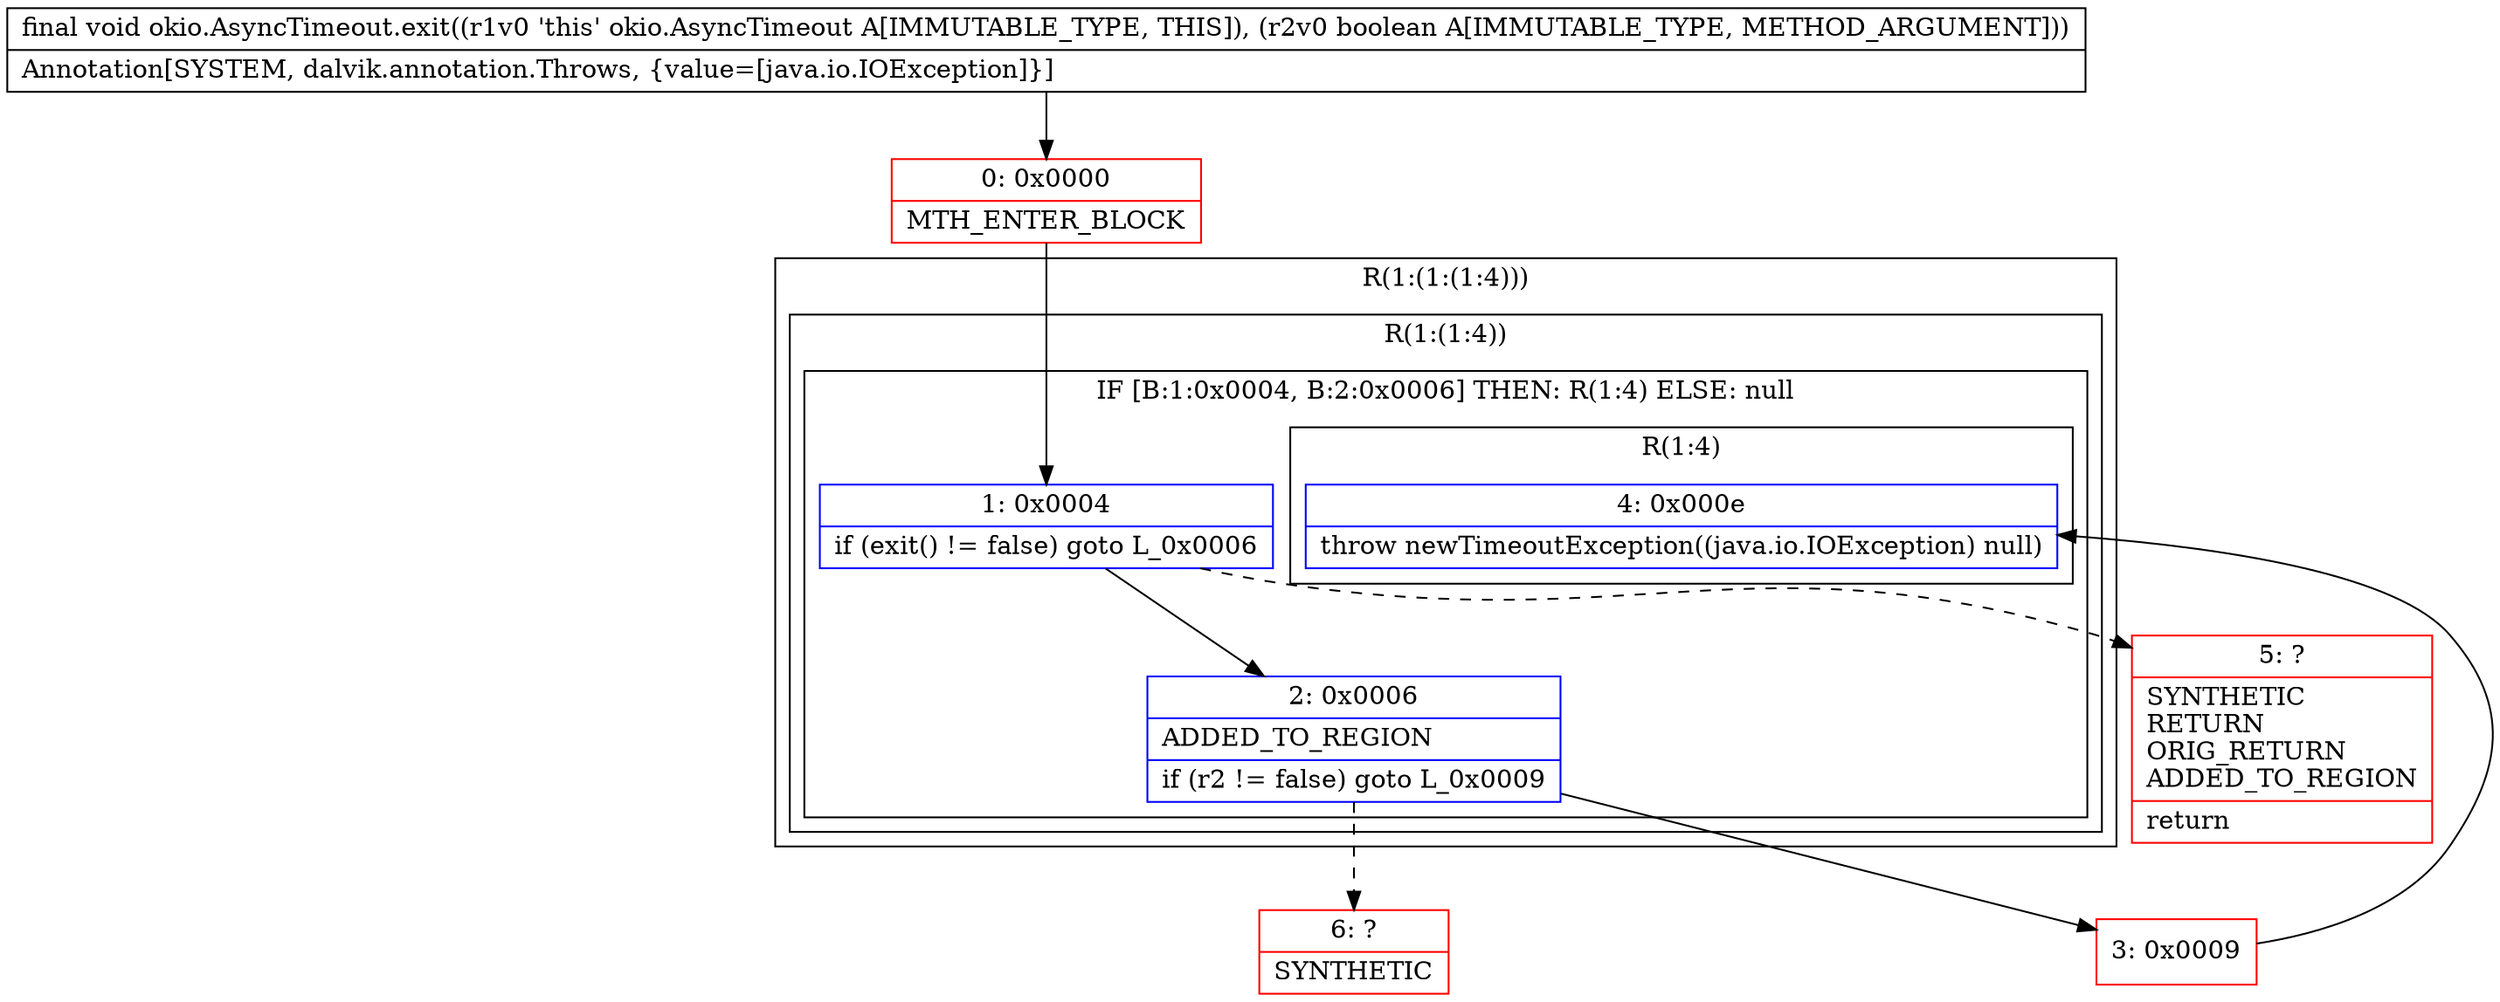 digraph "CFG forokio.AsyncTimeout.exit(Z)V" {
subgraph cluster_Region_517249243 {
label = "R(1:(1:(1:4)))";
node [shape=record,color=blue];
subgraph cluster_Region_502710840 {
label = "R(1:(1:4))";
node [shape=record,color=blue];
subgraph cluster_IfRegion_530686911 {
label = "IF [B:1:0x0004, B:2:0x0006] THEN: R(1:4) ELSE: null";
node [shape=record,color=blue];
Node_1 [shape=record,label="{1\:\ 0x0004|if (exit() != false) goto L_0x0006\l}"];
Node_2 [shape=record,label="{2\:\ 0x0006|ADDED_TO_REGION\l|if (r2 != false) goto L_0x0009\l}"];
subgraph cluster_Region_1270274788 {
label = "R(1:4)";
node [shape=record,color=blue];
Node_4 [shape=record,label="{4\:\ 0x000e|throw newTimeoutException((java.io.IOException) null)\l}"];
}
}
}
}
Node_0 [shape=record,color=red,label="{0\:\ 0x0000|MTH_ENTER_BLOCK\l}"];
Node_3 [shape=record,color=red,label="{3\:\ 0x0009}"];
Node_5 [shape=record,color=red,label="{5\:\ ?|SYNTHETIC\lRETURN\lORIG_RETURN\lADDED_TO_REGION\l|return\l}"];
Node_6 [shape=record,color=red,label="{6\:\ ?|SYNTHETIC\l}"];
MethodNode[shape=record,label="{final void okio.AsyncTimeout.exit((r1v0 'this' okio.AsyncTimeout A[IMMUTABLE_TYPE, THIS]), (r2v0 boolean A[IMMUTABLE_TYPE, METHOD_ARGUMENT]))  | Annotation[SYSTEM, dalvik.annotation.Throws, \{value=[java.io.IOException]\}]\l}"];
MethodNode -> Node_0;
Node_1 -> Node_2;
Node_1 -> Node_5[style=dashed];
Node_2 -> Node_3;
Node_2 -> Node_6[style=dashed];
Node_0 -> Node_1;
Node_3 -> Node_4;
}

